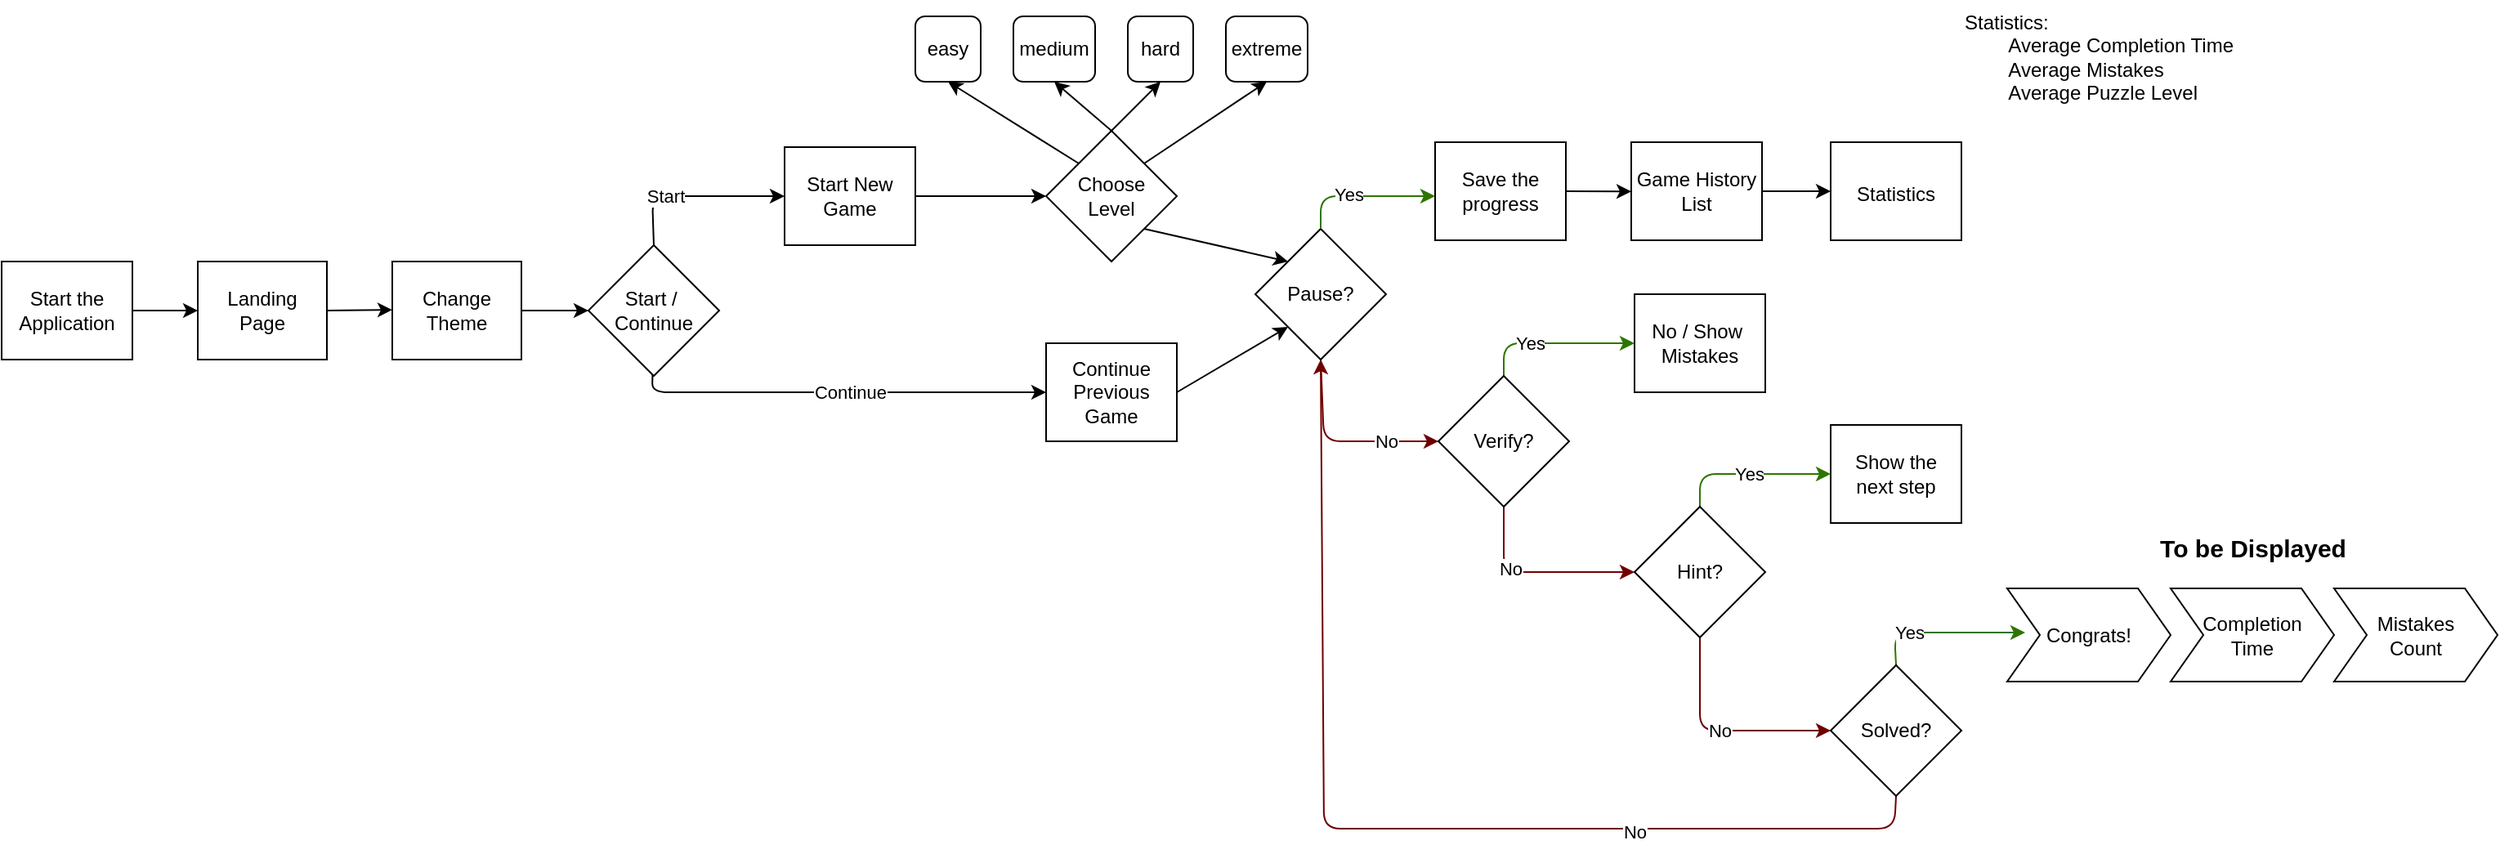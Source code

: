 <mxfile>
    <diagram id="LIGyKeHG6E3g_IGARjbb" name="Page-1">
        <mxGraphModel dx="897" dy="398" grid="1" gridSize="10" guides="1" tooltips="1" connect="1" arrows="1" fold="1" page="1" pageScale="1" pageWidth="3300" pageHeight="4681" math="0" shadow="0">
            <root>
                <mxCell id="0"/>
                <mxCell id="1" parent="0"/>
                <mxCell id="QJeN3EcIffllmoqfH-Ic-5" style="edgeStyle=none;html=1;exitX=1;exitY=0.5;exitDx=0;exitDy=0;" edge="1" parent="1" source="2" target="QJeN3EcIffllmoqfH-Ic-3">
                    <mxGeometry relative="1" as="geometry"/>
                </mxCell>
                <mxCell id="2" value="Start the &lt;br&gt;Application" style="rounded=0;whiteSpace=wrap;html=1;" vertex="1" parent="1">
                    <mxGeometry x="1" y="200" width="80" height="60" as="geometry"/>
                </mxCell>
                <mxCell id="QJeN3EcIffllmoqfH-Ic-72" style="edgeStyle=none;html=1;exitX=1;exitY=0.5;exitDx=0;exitDy=0;" edge="1" parent="1" source="QJeN3EcIffllmoqfH-Ic-3">
                    <mxGeometry relative="1" as="geometry">
                        <mxPoint x="240" y="229.571" as="targetPoint"/>
                    </mxGeometry>
                </mxCell>
                <mxCell id="QJeN3EcIffllmoqfH-Ic-3" value="Landing&lt;br&gt;Page" style="rounded=0;whiteSpace=wrap;html=1;" vertex="1" parent="1">
                    <mxGeometry x="121" y="200" width="79" height="60" as="geometry"/>
                </mxCell>
                <mxCell id="QJeN3EcIffllmoqfH-Ic-12" style="edgeStyle=none;html=1;entryX=0;entryY=0.5;entryDx=0;entryDy=0;" edge="1" parent="1" source="QJeN3EcIffllmoqfH-Ic-7" target="QJeN3EcIffllmoqfH-Ic-11">
                    <mxGeometry relative="1" as="geometry">
                        <Array as="points">
                            <mxPoint x="399" y="280"/>
                        </Array>
                    </mxGeometry>
                </mxCell>
                <mxCell id="QJeN3EcIffllmoqfH-Ic-31" value="Continue" style="edgeLabel;html=1;align=center;verticalAlign=middle;resizable=0;points=[];" vertex="1" connectable="0" parent="QJeN3EcIffllmoqfH-Ic-12">
                    <mxGeometry x="-0.229" y="3" relative="1" as="geometry">
                        <mxPoint x="35" y="3" as="offset"/>
                    </mxGeometry>
                </mxCell>
                <mxCell id="QJeN3EcIffllmoqfH-Ic-13" style="edgeStyle=none;html=1;exitX=0.5;exitY=0;exitDx=0;exitDy=0;entryX=0;entryY=0.5;entryDx=0;entryDy=0;" edge="1" parent="1" source="QJeN3EcIffllmoqfH-Ic-7" target="QJeN3EcIffllmoqfH-Ic-10">
                    <mxGeometry relative="1" as="geometry">
                        <Array as="points">
                            <mxPoint x="399" y="160"/>
                            <mxPoint x="439" y="160"/>
                        </Array>
                    </mxGeometry>
                </mxCell>
                <mxCell id="QJeN3EcIffllmoqfH-Ic-30" value="Start" style="edgeLabel;html=1;align=center;verticalAlign=middle;resizable=0;points=[];" vertex="1" connectable="0" parent="QJeN3EcIffllmoqfH-Ic-13">
                    <mxGeometry x="-0.32" relative="1" as="geometry">
                        <mxPoint as="offset"/>
                    </mxGeometry>
                </mxCell>
                <mxCell id="QJeN3EcIffllmoqfH-Ic-7" value="Start /&amp;nbsp;&lt;br&gt;Continue" style="rhombus;whiteSpace=wrap;html=1;" vertex="1" parent="1">
                    <mxGeometry x="360" y="190" width="80" height="80" as="geometry"/>
                </mxCell>
                <mxCell id="QJeN3EcIffllmoqfH-Ic-17" style="edgeStyle=none;html=1;exitX=1;exitY=0.5;exitDx=0;exitDy=0;entryX=0;entryY=0.5;entryDx=0;entryDy=0;" edge="1" parent="1" source="QJeN3EcIffllmoqfH-Ic-10" target="QJeN3EcIffllmoqfH-Ic-14">
                    <mxGeometry relative="1" as="geometry">
                        <mxPoint x="640.0" y="160.093" as="targetPoint"/>
                        <mxPoint x="560" y="190" as="sourcePoint"/>
                    </mxGeometry>
                </mxCell>
                <mxCell id="QJeN3EcIffllmoqfH-Ic-10" value="Start New Game" style="rounded=0;whiteSpace=wrap;html=1;" vertex="1" parent="1">
                    <mxGeometry x="480" y="130" width="80" height="60" as="geometry"/>
                </mxCell>
                <mxCell id="QJeN3EcIffllmoqfH-Ic-59" style="edgeStyle=none;html=1;exitX=1;exitY=0.5;exitDx=0;exitDy=0;entryX=0;entryY=1;entryDx=0;entryDy=0;" edge="1" parent="1" source="QJeN3EcIffllmoqfH-Ic-11" target="QJeN3EcIffllmoqfH-Ic-57">
                    <mxGeometry relative="1" as="geometry"/>
                </mxCell>
                <mxCell id="QJeN3EcIffllmoqfH-Ic-11" value="Continue Previous Game" style="rounded=0;whiteSpace=wrap;html=1;" vertex="1" parent="1">
                    <mxGeometry x="640" y="250" width="80" height="60" as="geometry"/>
                </mxCell>
                <mxCell id="QJeN3EcIffllmoqfH-Ic-23" style="edgeStyle=none;html=1;exitX=0;exitY=0;exitDx=0;exitDy=0;entryX=0.5;entryY=1;entryDx=0;entryDy=0;" edge="1" parent="1" source="QJeN3EcIffllmoqfH-Ic-14" target="QJeN3EcIffllmoqfH-Ic-19">
                    <mxGeometry relative="1" as="geometry"/>
                </mxCell>
                <mxCell id="QJeN3EcIffllmoqfH-Ic-25" style="edgeStyle=none;html=1;exitX=0.5;exitY=0;exitDx=0;exitDy=0;entryX=0.5;entryY=1;entryDx=0;entryDy=0;" edge="1" parent="1" source="QJeN3EcIffllmoqfH-Ic-14" target="QJeN3EcIffllmoqfH-Ic-20">
                    <mxGeometry relative="1" as="geometry"/>
                </mxCell>
                <mxCell id="QJeN3EcIffllmoqfH-Ic-26" style="edgeStyle=none;html=1;exitX=0.5;exitY=0;exitDx=0;exitDy=0;entryX=0.5;entryY=1;entryDx=0;entryDy=0;" edge="1" parent="1" source="QJeN3EcIffllmoqfH-Ic-14" target="QJeN3EcIffllmoqfH-Ic-21">
                    <mxGeometry relative="1" as="geometry"/>
                </mxCell>
                <mxCell id="QJeN3EcIffllmoqfH-Ic-27" style="edgeStyle=none;html=1;exitX=1;exitY=0;exitDx=0;exitDy=0;entryX=0.5;entryY=1;entryDx=0;entryDy=0;" edge="1" parent="1" source="QJeN3EcIffllmoqfH-Ic-14" target="QJeN3EcIffllmoqfH-Ic-22">
                    <mxGeometry relative="1" as="geometry"/>
                </mxCell>
                <mxCell id="QJeN3EcIffllmoqfH-Ic-58" style="edgeStyle=none;html=1;exitX=1;exitY=1;exitDx=0;exitDy=0;entryX=0;entryY=0;entryDx=0;entryDy=0;" edge="1" parent="1" source="QJeN3EcIffllmoqfH-Ic-14" target="QJeN3EcIffllmoqfH-Ic-57">
                    <mxGeometry relative="1" as="geometry"/>
                </mxCell>
                <mxCell id="QJeN3EcIffllmoqfH-Ic-14" value="Choose &lt;br&gt;Level" style="rhombus;whiteSpace=wrap;html=1;" vertex="1" parent="1">
                    <mxGeometry x="640" y="120" width="80" height="80" as="geometry"/>
                </mxCell>
                <mxCell id="QJeN3EcIffllmoqfH-Ic-19" value="easy" style="rounded=1;whiteSpace=wrap;html=1;" vertex="1" parent="1">
                    <mxGeometry x="560" y="50" width="40" height="40" as="geometry"/>
                </mxCell>
                <mxCell id="QJeN3EcIffllmoqfH-Ic-20" value="medium" style="rounded=1;whiteSpace=wrap;html=1;" vertex="1" parent="1">
                    <mxGeometry x="620" y="50" width="50" height="40" as="geometry"/>
                </mxCell>
                <mxCell id="QJeN3EcIffllmoqfH-Ic-21" value="hard" style="rounded=1;whiteSpace=wrap;html=1;" vertex="1" parent="1">
                    <mxGeometry x="690" y="50" width="40" height="40" as="geometry"/>
                </mxCell>
                <mxCell id="QJeN3EcIffllmoqfH-Ic-22" value="extreme" style="rounded=1;whiteSpace=wrap;html=1;" vertex="1" parent="1">
                    <mxGeometry x="750" y="50" width="50" height="40" as="geometry"/>
                </mxCell>
                <mxCell id="QJeN3EcIffllmoqfH-Ic-45" style="edgeStyle=none;html=1;exitX=0.5;exitY=0;exitDx=0;exitDy=0;entryX=0;entryY=0.5;entryDx=0;entryDy=0;fillColor=#60a917;strokeColor=#2D7600;" edge="1" parent="1" source="QJeN3EcIffllmoqfH-Ic-36">
                    <mxGeometry relative="1" as="geometry">
                        <mxPoint x="1239" y="427" as="targetPoint"/>
                        <Array as="points">
                            <mxPoint x="1159" y="427"/>
                        </Array>
                    </mxGeometry>
                </mxCell>
                <mxCell id="QJeN3EcIffllmoqfH-Ic-47" value="Yes" style="edgeLabel;html=1;align=center;verticalAlign=middle;resizable=0;points=[];" vertex="1" connectable="0" parent="QJeN3EcIffllmoqfH-Ic-45">
                    <mxGeometry x="-0.427" relative="1" as="geometry">
                        <mxPoint as="offset"/>
                    </mxGeometry>
                </mxCell>
                <mxCell id="QJeN3EcIffllmoqfH-Ic-46" style="edgeStyle=none;html=1;exitX=0.5;exitY=1;exitDx=0;exitDy=0;entryX=0.5;entryY=1;entryDx=0;entryDy=0;fillColor=#a20025;strokeColor=#6F0000;" edge="1" parent="1" source="QJeN3EcIffllmoqfH-Ic-36" target="QJeN3EcIffllmoqfH-Ic-57">
                    <mxGeometry relative="1" as="geometry">
                        <mxPoint x="1239" y="547" as="targetPoint"/>
                        <Array as="points">
                            <mxPoint x="1159" y="547"/>
                            <mxPoint x="810" y="547"/>
                        </Array>
                    </mxGeometry>
                </mxCell>
                <mxCell id="QJeN3EcIffllmoqfH-Ic-48" value="No" style="edgeLabel;html=1;align=center;verticalAlign=middle;resizable=0;points=[];" vertex="1" connectable="0" parent="QJeN3EcIffllmoqfH-Ic-46">
                    <mxGeometry x="-0.455" y="2" relative="1" as="geometry">
                        <mxPoint as="offset"/>
                    </mxGeometry>
                </mxCell>
                <mxCell id="QJeN3EcIffllmoqfH-Ic-36" value="Solved?" style="rhombus;whiteSpace=wrap;html=1;" vertex="1" parent="1">
                    <mxGeometry x="1120" y="447" width="80" height="80" as="geometry"/>
                </mxCell>
                <mxCell id="QJeN3EcIffllmoqfH-Ic-51" value="Congrats!" style="shape=step;perimeter=stepPerimeter;fixedSize=1;points=[];whiteSpace=wrap;html=1;" vertex="1" parent="1">
                    <mxGeometry x="1228" y="400" width="100" height="57" as="geometry"/>
                </mxCell>
                <mxCell id="QJeN3EcIffllmoqfH-Ic-52" value="Completion&lt;br&gt;Time" style="shape=step;perimeter=stepPerimeter;fixedSize=1;points=[];whiteSpace=wrap;html=1;" vertex="1" parent="1">
                    <mxGeometry x="1328" y="400" width="100" height="57" as="geometry"/>
                </mxCell>
                <mxCell id="QJeN3EcIffllmoqfH-Ic-53" value="Mistakes&lt;br&gt;Count" style="shape=step;perimeter=stepPerimeter;fixedSize=1;points=[];whiteSpace=wrap;html=1;" vertex="1" parent="1">
                    <mxGeometry x="1428" y="400" width="100" height="57" as="geometry"/>
                </mxCell>
                <mxCell id="QJeN3EcIffllmoqfH-Ic-66" style="edgeStyle=none;html=1;exitX=0.5;exitY=1;exitDx=0;exitDy=0;fillColor=#a20025;strokeColor=#6F0000;entryX=0;entryY=0.5;entryDx=0;entryDy=0;" edge="1" parent="1" source="QJeN3EcIffllmoqfH-Ic-57" target="QJeN3EcIffllmoqfH-Ic-77">
                    <mxGeometry relative="1" as="geometry">
                        <mxPoint x="878" y="280" as="targetPoint"/>
                        <Array as="points">
                            <mxPoint x="810" y="310"/>
                            <mxPoint x="848" y="310"/>
                        </Array>
                    </mxGeometry>
                </mxCell>
                <mxCell id="QJeN3EcIffllmoqfH-Ic-71" value="No" style="edgeLabel;html=1;align=center;verticalAlign=middle;resizable=0;points=[];" vertex="1" connectable="0" parent="QJeN3EcIffllmoqfH-Ic-66">
                    <mxGeometry x="-0.367" relative="1" as="geometry">
                        <mxPoint x="38" y="12" as="offset"/>
                    </mxGeometry>
                </mxCell>
                <mxCell id="QJeN3EcIffllmoqfH-Ic-57" value="Pause?" style="rhombus;whiteSpace=wrap;html=1;" vertex="1" parent="1">
                    <mxGeometry x="768" y="180" width="80" height="80" as="geometry"/>
                </mxCell>
                <mxCell id="QJeN3EcIffllmoqfH-Ic-63" style="edgeStyle=none;html=1;exitX=1;exitY=0.5;exitDx=0;exitDy=0;" edge="1" parent="1" source="QJeN3EcIffllmoqfH-Ic-61">
                    <mxGeometry relative="1" as="geometry">
                        <mxPoint x="998" y="157.167" as="targetPoint"/>
                    </mxGeometry>
                </mxCell>
                <mxCell id="QJeN3EcIffllmoqfH-Ic-61" value="Save the&lt;br&gt;progress" style="rounded=0;whiteSpace=wrap;html=1;" vertex="1" parent="1">
                    <mxGeometry x="878" y="127" width="80" height="60" as="geometry"/>
                </mxCell>
                <mxCell id="QJeN3EcIffllmoqfH-Ic-92" style="edgeStyle=none;html=1;exitX=1;exitY=0.5;exitDx=0;exitDy=0;fontSize=15;" edge="1" parent="1" source="QJeN3EcIffllmoqfH-Ic-64" target="QJeN3EcIffllmoqfH-Ic-93">
                    <mxGeometry relative="1" as="geometry">
                        <mxPoint x="1120" y="157" as="targetPoint"/>
                    </mxGeometry>
                </mxCell>
                <mxCell id="QJeN3EcIffllmoqfH-Ic-64" value="&lt;span style=&quot;text-align: left; font-size: 12px;&quot;&gt;&lt;font style=&quot;font-size: 12px;&quot;&gt;Game History List&lt;/font&gt;&lt;/span&gt;" style="rounded=0;whiteSpace=wrap;html=1;fontSize=12;" vertex="1" parent="1">
                    <mxGeometry x="998" y="127" width="80" height="60" as="geometry"/>
                </mxCell>
                <mxCell id="QJeN3EcIffllmoqfH-Ic-60" style="edgeStyle=none;html=1;exitX=0.5;exitY=0;exitDx=0;exitDy=0;fillColor=#60a917;strokeColor=#2D7600;" edge="1" parent="1" source="QJeN3EcIffllmoqfH-Ic-57">
                    <mxGeometry relative="1" as="geometry">
                        <mxPoint x="878" y="160" as="targetPoint"/>
                        <Array as="points">
                            <mxPoint x="808" y="160"/>
                        </Array>
                    </mxGeometry>
                </mxCell>
                <mxCell id="QJeN3EcIffllmoqfH-Ic-62" value="Yes" style="edgeLabel;html=1;align=center;verticalAlign=middle;resizable=0;points=[];" vertex="1" connectable="0" parent="QJeN3EcIffllmoqfH-Ic-60">
                    <mxGeometry x="-0.173" y="1" relative="1" as="geometry">
                        <mxPoint as="offset"/>
                    </mxGeometry>
                </mxCell>
                <mxCell id="QJeN3EcIffllmoqfH-Ic-76" style="edgeStyle=none;html=1;exitX=1;exitY=0.5;exitDx=0;exitDy=0;entryX=0;entryY=0.5;entryDx=0;entryDy=0;" edge="1" parent="1" source="QJeN3EcIffllmoqfH-Ic-74" target="QJeN3EcIffllmoqfH-Ic-7">
                    <mxGeometry relative="1" as="geometry"/>
                </mxCell>
                <mxCell id="QJeN3EcIffllmoqfH-Ic-74" value="Change&lt;br&gt;Theme" style="rounded=0;whiteSpace=wrap;html=1;" vertex="1" parent="1">
                    <mxGeometry x="240" y="200" width="79" height="60" as="geometry"/>
                </mxCell>
                <mxCell id="QJeN3EcIffllmoqfH-Ic-78" style="edgeStyle=none;html=1;exitX=0.5;exitY=0;exitDx=0;exitDy=0;fillColor=#60a917;strokeColor=#2D7600;entryX=0;entryY=0.5;entryDx=0;entryDy=0;" edge="1" parent="1" source="QJeN3EcIffllmoqfH-Ic-77" target="QJeN3EcIffllmoqfH-Ic-82">
                    <mxGeometry relative="1" as="geometry">
                        <mxPoint x="1000" y="250" as="targetPoint"/>
                        <Array as="points">
                            <mxPoint x="920" y="250"/>
                        </Array>
                    </mxGeometry>
                </mxCell>
                <mxCell id="QJeN3EcIffllmoqfH-Ic-80" value="Yes" style="edgeLabel;html=1;align=center;verticalAlign=middle;resizable=0;points=[];" vertex="1" connectable="0" parent="QJeN3EcIffllmoqfH-Ic-78">
                    <mxGeometry x="-0.288" relative="1" as="geometry">
                        <mxPoint as="offset"/>
                    </mxGeometry>
                </mxCell>
                <mxCell id="QJeN3EcIffllmoqfH-Ic-79" style="edgeStyle=none;html=1;exitX=0.5;exitY=1;exitDx=0;exitDy=0;fillColor=#a20025;strokeColor=#6F0000;entryX=0;entryY=0.5;entryDx=0;entryDy=0;" edge="1" parent="1" source="QJeN3EcIffllmoqfH-Ic-77" target="QJeN3EcIffllmoqfH-Ic-84">
                    <mxGeometry relative="1" as="geometry">
                        <mxPoint x="1000" y="370" as="targetPoint"/>
                        <Array as="points">
                            <mxPoint x="920" y="390"/>
                        </Array>
                    </mxGeometry>
                </mxCell>
                <mxCell id="QJeN3EcIffllmoqfH-Ic-81" value="No" style="edgeLabel;html=1;align=center;verticalAlign=middle;resizable=0;points=[];" vertex="1" connectable="0" parent="QJeN3EcIffllmoqfH-Ic-79">
                    <mxGeometry x="-0.272" y="2" relative="1" as="geometry">
                        <mxPoint as="offset"/>
                    </mxGeometry>
                </mxCell>
                <mxCell id="QJeN3EcIffllmoqfH-Ic-77" value="Verify?" style="rhombus;whiteSpace=wrap;html=1;" vertex="1" parent="1">
                    <mxGeometry x="880" y="270" width="80" height="80" as="geometry"/>
                </mxCell>
                <mxCell id="QJeN3EcIffllmoqfH-Ic-82" value="No / Show&amp;nbsp;&lt;br&gt;Mistakes" style="rounded=0;whiteSpace=wrap;html=1;" vertex="1" parent="1">
                    <mxGeometry x="1000" y="220" width="80" height="60" as="geometry"/>
                </mxCell>
                <mxCell id="QJeN3EcIffllmoqfH-Ic-86" value="Yes" style="edgeStyle=none;html=1;exitX=0.5;exitY=0;exitDx=0;exitDy=0;entryX=0;entryY=0.5;entryDx=0;entryDy=0;fillColor=#60a917;strokeColor=#2D7600;" edge="1" parent="1" source="QJeN3EcIffllmoqfH-Ic-84" target="QJeN3EcIffllmoqfH-Ic-88">
                    <mxGeometry relative="1" as="geometry">
                        <mxPoint x="1120" y="340" as="targetPoint"/>
                        <Array as="points">
                            <mxPoint x="1040" y="330"/>
                        </Array>
                    </mxGeometry>
                </mxCell>
                <mxCell id="QJeN3EcIffllmoqfH-Ic-87" value="No" style="edgeStyle=none;html=1;exitX=0.5;exitY=1;exitDx=0;exitDy=0;entryX=0;entryY=0.5;entryDx=0;entryDy=0;fillColor=#a20025;strokeColor=#6F0000;" edge="1" parent="1" source="QJeN3EcIffllmoqfH-Ic-84" target="QJeN3EcIffllmoqfH-Ic-36">
                    <mxGeometry relative="1" as="geometry">
                        <mxPoint x="1120" y="440" as="targetPoint"/>
                        <Array as="points">
                            <mxPoint x="1040" y="487"/>
                        </Array>
                    </mxGeometry>
                </mxCell>
                <mxCell id="QJeN3EcIffllmoqfH-Ic-84" value="Hint?" style="rhombus;whiteSpace=wrap;html=1;" vertex="1" parent="1">
                    <mxGeometry x="1000" y="350" width="80" height="80" as="geometry"/>
                </mxCell>
                <mxCell id="QJeN3EcIffllmoqfH-Ic-88" value="Show the &lt;br&gt;next step" style="rounded=0;whiteSpace=wrap;html=1;" vertex="1" parent="1">
                    <mxGeometry x="1120" y="300" width="80" height="60" as="geometry"/>
                </mxCell>
                <mxCell id="QJeN3EcIffllmoqfH-Ic-90" value="To be Displayed" style="text;html=1;align=center;verticalAlign=middle;resizable=0;points=[];autosize=1;strokeColor=none;fillColor=none;fontSize=15;fontStyle=1" vertex="1" parent="1">
                    <mxGeometry x="1308" y="360" width="140" height="30" as="geometry"/>
                </mxCell>
                <mxCell id="QJeN3EcIffllmoqfH-Ic-93" value="&lt;span style=&quot;text-align: left; font-size: 12px;&quot;&gt;Statistics&lt;/span&gt;" style="rounded=0;whiteSpace=wrap;html=1;fontSize=15;" vertex="1" parent="1">
                    <mxGeometry x="1120" y="127" width="80" height="60" as="geometry"/>
                </mxCell>
                <mxCell id="QJeN3EcIffllmoqfH-Ic-94" value="Statistics: &lt;br&gt;&lt;span style=&quot;white-space: pre;&quot;&gt;&#9;&lt;/span&gt;Average Completion Time&lt;br&gt;&lt;span style=&quot;white-space: pre;&quot;&gt;&#9;&lt;/span&gt;Average Mistakes&lt;br&gt;&lt;span style=&quot;white-space: pre;&quot;&gt;&#9;&lt;/span&gt;Average&amp;nbsp;Puzzle Level" style="text;whiteSpace=wrap;html=1;fontSize=12;" vertex="1" parent="1">
                    <mxGeometry x="1200" y="40" width="187" height="90" as="geometry"/>
                </mxCell>
            </root>
        </mxGraphModel>
    </diagram>
</mxfile>